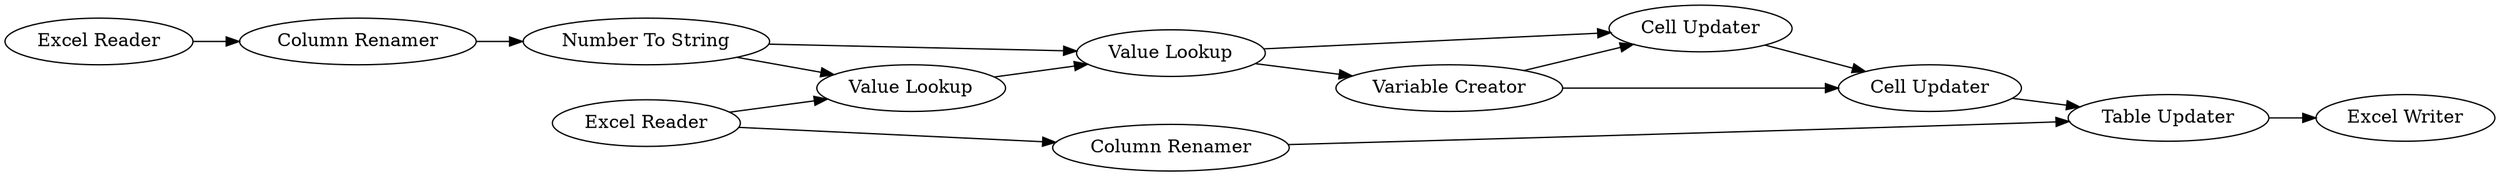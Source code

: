 digraph {
	"2320484668085228699_21" [label="Excel Reader"]
	"2320484668085228699_8" [label="Excel Reader"]
	"2320484668085228699_30" [label="Cell Updater"]
	"2320484668085228699_11" [label="Value Lookup"]
	"2320484668085228699_29" [label="Cell Updater"]
	"2320484668085228699_33" [label="Column Renamer"]
	"2320484668085228699_32" [label="Variable Creator"]
	"2320484668085228699_16" [label="Table Updater"]
	"2320484668085228699_10" [label="Value Lookup"]
	"2320484668085228699_34" [label="Excel Writer"]
	"2320484668085228699_25" [label="Number To String"]
	"2320484668085228699_26" [label="Column Renamer"]
	"2320484668085228699_8" -> "2320484668085228699_10"
	"2320484668085228699_8" -> "2320484668085228699_33"
	"2320484668085228699_10" -> "2320484668085228699_11"
	"2320484668085228699_32" -> "2320484668085228699_29"
	"2320484668085228699_11" -> "2320484668085228699_29"
	"2320484668085228699_32" -> "2320484668085228699_30"
	"2320484668085228699_16" -> "2320484668085228699_34"
	"2320484668085228699_33" -> "2320484668085228699_16"
	"2320484668085228699_29" -> "2320484668085228699_30"
	"2320484668085228699_11" -> "2320484668085228699_32"
	"2320484668085228699_30" -> "2320484668085228699_16"
	"2320484668085228699_25" -> "2320484668085228699_10"
	"2320484668085228699_21" -> "2320484668085228699_26"
	"2320484668085228699_25" -> "2320484668085228699_11"
	"2320484668085228699_26" -> "2320484668085228699_25"
	rankdir=LR
}

